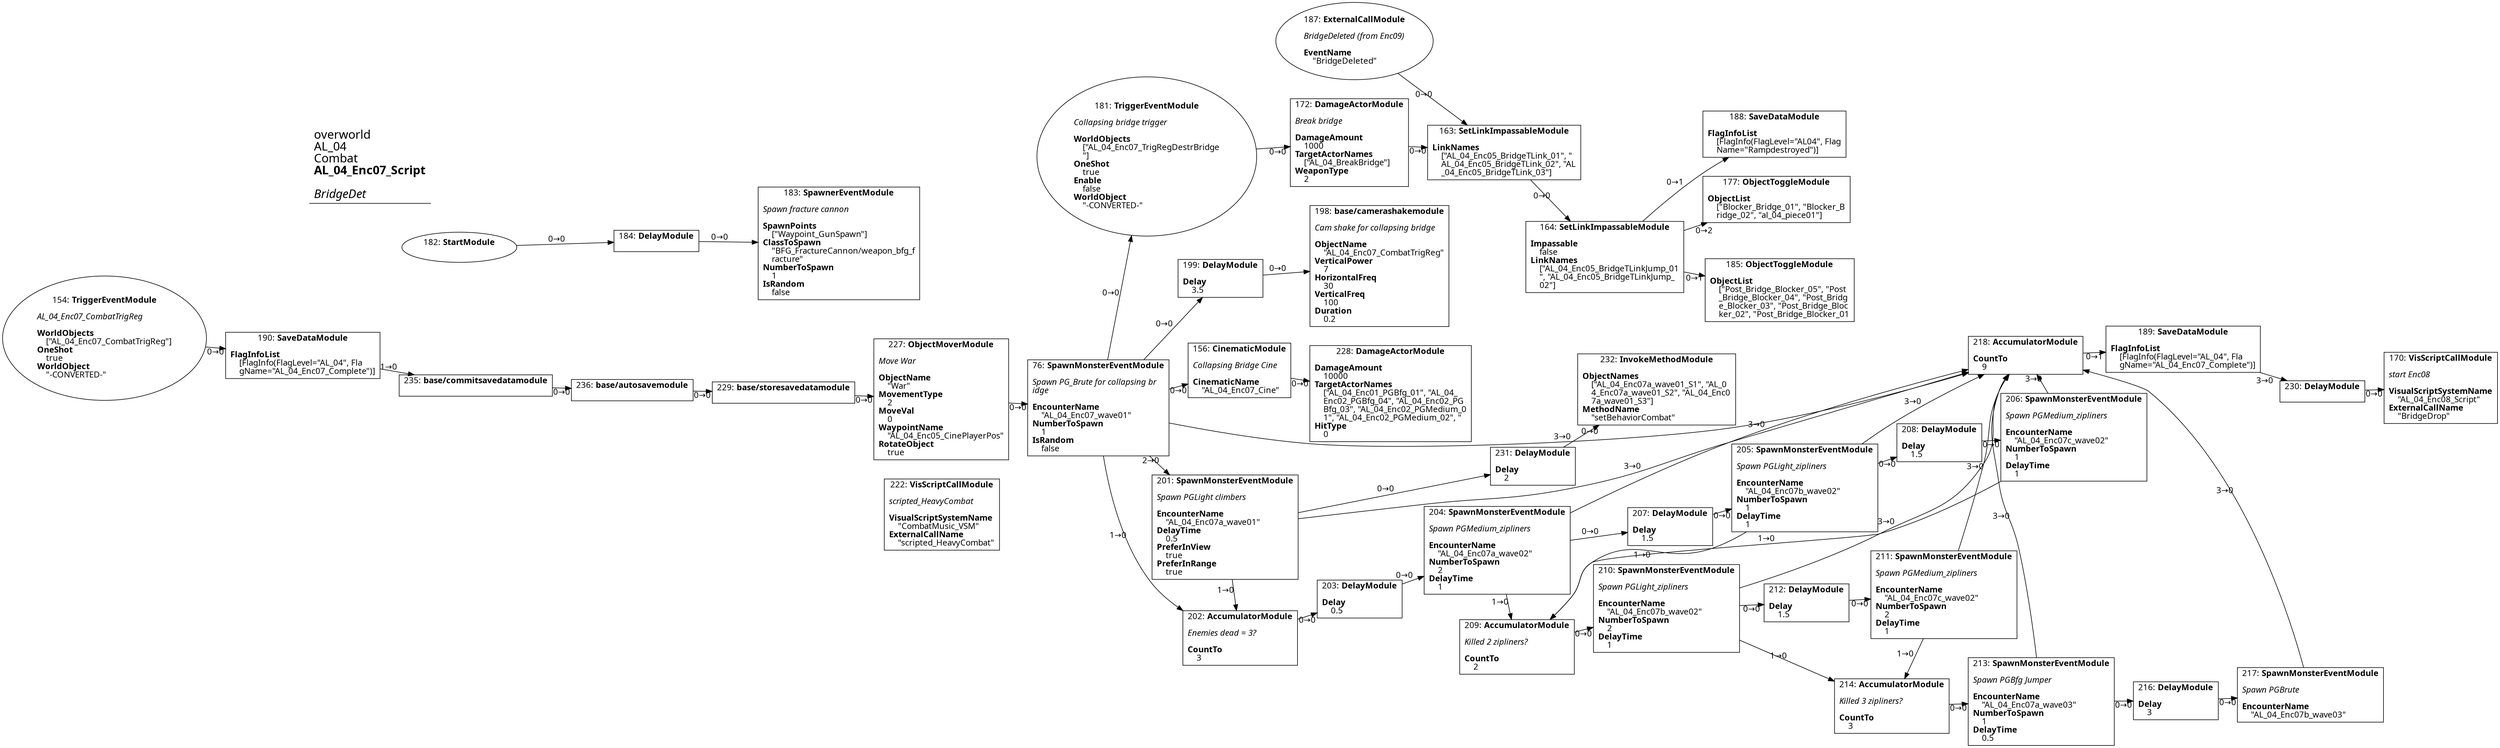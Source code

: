digraph {
    layout = fdp;
    overlap = prism;
    sep = "+16";
    splines = spline;

    node [ shape = box ];

    graph [ fontname = "Segoe UI" ];
    node [ fontname = "Segoe UI" ];
    edge [ fontname = "Segoe UI" ];

    76 [ label = <76: <b>SpawnMonsterEventModule</b><br/><br/><i>Spawn PG_Brute for collapsing br<br align="left"/>idge<br align="left"/></i><br align="left"/><b>EncounterName</b><br align="left"/>    &quot;AL_04_Enc07_wave01&quot;<br align="left"/><b>NumberToSpawn</b><br align="left"/>    1<br align="left"/><b>IsRandom</b><br align="left"/>    false<br align="left"/>> ];
    76 [ pos = "0.24000001,0.108!" ];
    76 -> 181 [ label = "0→0" ];
    76 -> 199 [ label = "0→0" ];
    76 -> 202 [ label = "1→0" ];
    76 -> 218 [ label = "3→0" ];
    76 -> 201 [ label = "2→0" ];
    76 -> 156 [ label = "0→0" ];

    154 [ label = <154: <b>TriggerEventModule</b><br/><br/><i>AL_04_Enc07_CombatTrigReg<br align="left"/></i><br align="left"/><b>WorldObjects</b><br align="left"/>    [&quot;AL_04_Enc07_CombatTrigReg&quot;]<br align="left"/><b>OneShot</b><br align="left"/>    true<br align="left"/><b>WorldObject</b><br align="left"/>    &quot;-CONVERTED-&quot;<br align="left"/>> ];
    154 [ shape = oval ]
    154 [ pos = "-1.052,0.13100001!" ];
    154 -> 190 [ label = "0→0" ];

    156 [ label = <156: <b>CinematicModule</b><br/><br/><i>Collapsing Bridge Cine<br align="left"/></i><br align="left"/><b>CinematicName</b><br align="left"/>    &quot;AL_04_Enc07_Cine&quot;<br align="left"/>> ];
    156 [ pos = "0.777,0.24200001!" ];
    156 -> 228 [ label = "0→0" ];

    163 [ label = <163: <b>SetLinkImpassableModule</b><br/><br/><b>LinkNames</b><br align="left"/>    [&quot;AL_04_Enc05_BridgeTLink_01&quot;, &quot;<br align="left"/>    AL_04_Enc05_BridgeTLink_02&quot;, &quot;AL<br align="left"/>    _04_Enc05_BridgeTLink_03&quot;]<br align="left"/>> ];
    163 [ pos = "1.2570001,0.684!" ];
    163 -> 164 [ label = "0→0" ];

    164 [ label = <164: <b>SetLinkImpassableModule</b><br/><br/><b>Impassable</b><br align="left"/>    false<br align="left"/><b>LinkNames</b><br align="left"/>    [&quot;AL_04_Enc05_BridgeTLinkJump_01<br align="left"/>    &quot;, &quot;AL_04_Enc05_BridgeTLinkJump_<br align="left"/>    02&quot;]<br align="left"/>> ];
    164 [ pos = "1.514,0.684!" ];
    164 -> 177 [ label = "0→2" ];
    164 -> 185 [ label = "0→1" ];
    164 -> 188 [ label = "0→1" ];

    170 [ label = <170: <b>VisScriptCallModule</b><br/><br/><i>start Enc08<br align="left"/></i><br align="left"/><b>VisualScriptSystemName</b><br align="left"/>    &quot;AL_04_Enc08_Script&quot;<br align="left"/><b>ExternalCallName</b><br align="left"/>    &quot;BridgeDrop&quot;<br align="left"/>> ];
    170 [ pos = "5.807,0.015000001!" ];

    172 [ label = <172: <b>DamageActorModule</b><br/><br/><i>Break bridge<br align="left"/></i><br align="left"/><b>DamageAmount</b><br align="left"/>    1000<br align="left"/><b>TargetActorNames</b><br align="left"/>    [&quot;AL_04_BreakBridge&quot;]<br align="left"/><b>WeaponType</b><br align="left"/>    2<br align="left"/>> ];
    172 [ pos = "1.0300001,0.684!" ];
    172 -> 163 [ label = "0→0" ];

    177 [ label = <177: <b>ObjectToggleModule</b><br/><br/><b>ObjectList</b><br align="left"/>    [&quot;Blocker_Bridge_01&quot;, &quot;Blocker_B<br align="left"/>    ridge_02&quot;, &quot;al_04_piece01&quot;]<br align="left"/>> ];
    177 [ pos = "1.817,0.8880001!" ];

    181 [ label = <181: <b>TriggerEventModule</b><br/><br/><i>Collapsing bridge trigger<br align="left"/></i><br align="left"/><b>WorldObjects</b><br align="left"/>    [&quot;AL_04_Enc07_TrigRegDestrBridge<br align="left"/>    &quot;]<br align="left"/><b>OneShot</b><br align="left"/>    true<br align="left"/><b>Enable</b><br align="left"/>    false<br align="left"/><b>WorldObject</b><br align="left"/>    &quot;-CONVERTED-&quot;<br align="left"/>> ];
    181 [ shape = oval ]
    181 [ pos = "0.777,0.684!" ];
    181 -> 172 [ label = "0→0" ];

    182 [ label = <182: <b>StartModule</b><br/><br/>> ];
    182 [ shape = oval ]
    182 [ pos = "-0.439,0.49800003!" ];
    182 -> 184 [ label = "0→0" ];

    183 [ label = <183: <b>SpawnerEventModule</b><br/><br/><i>Spawn fracture cannon<br align="left"/></i><br align="left"/><b>SpawnPoints</b><br align="left"/>    [&quot;Waypoint_GunSpawn&quot;]<br align="left"/><b>ClassToSpawn</b><br align="left"/>    &quot;BFG_FractureCannon/weapon_bfg_f<br align="left"/>    racture&quot;<br align="left"/><b>NumberToSpawn</b><br align="left"/>    1<br align="left"/><b>IsRandom</b><br align="left"/>    false<br align="left"/>> ];
    183 [ pos = "-0.055000003,0.49800003!" ];

    184 [ label = <184: <b>DelayModule</b><br/><br/>> ];
    184 [ pos = "-0.24900001,0.49800003!" ];
    184 -> 183 [ label = "0→0" ];

    185 [ label = <185: <b>ObjectToggleModule</b><br/><br/><b>ObjectList</b><br align="left"/>    [&quot;Post_Bridge_Blocker_05&quot;, &quot;Post<br align="left"/>    _Bridge_Blocker_04&quot;, &quot;Post_Bridg<br align="left"/>    e_Blocker_03&quot;, &quot;Post_Bridge_Bloc<br align="left"/>    ker_02&quot;, &quot;Post_Bridge_Blocker_01<br align="left"/>> ];
    185 [ pos = "1.815,0.707!" ];

    187 [ label = <187: <b>ExternalCallModule</b><br/><br/><i>BridgeDeleted (from Enc09)<br align="left"/></i><br align="left"/><b>EventName</b><br align="left"/>    &quot;BridgeDeleted&quot;<br align="left"/>> ];
    187 [ shape = oval ]
    187 [ pos = "1.029,0.79200006!" ];
    187 -> 163 [ label = "0→0" ];

    188 [ label = <188: <b>SaveDataModule</b><br/><br/><b>FlagInfoList</b><br align="left"/>    [FlagInfo(FlagLevel=&quot;AL04&quot;, Flag<br align="left"/>    Name=&quot;Rampdestroyed&quot;)]<br align="left"/>> ];
    188 [ pos = "1.8190001,1.019!" ];

    189 [ label = <189: <b>SaveDataModule</b><br/><br/><b>FlagInfoList</b><br align="left"/>    [FlagInfo(FlagLevel=&quot;AL_04&quot;, Fla<br align="left"/>    gName=&quot;AL_04_Enc07_Complete&quot;)]<br align="left"/>> ];
    189 [ pos = "5.354,0.061000004!" ];
    189 -> 230 [ label = "3→0" ];

    190 [ label = <190: <b>SaveDataModule</b><br/><br/><b>FlagInfoList</b><br align="left"/>    [FlagInfo(FlagLevel=&quot;AL_04&quot;, Fla<br align="left"/>    gName=&quot;AL_04_Enc07_Complete&quot;)]<br align="left"/>> ];
    190 [ pos = "-0.808,0.13100001!" ];
    190 -> 235 [ label = "1→0" ];

    198 [ label = <198: <b>base/camerashakemodule</b><br/><br/><i>Cam shake for collapsing bridge<br align="left"/></i><br align="left"/><b>ObjectName</b><br align="left"/>    &quot;AL_04_Enc07_CombatTrigReg&quot;<br align="left"/><b>VerticalPower</b><br align="left"/>    7<br align="left"/><b>HorizontalFreq</b><br align="left"/>    30<br align="left"/><b>VerticalFreq</b><br align="left"/>    100<br align="left"/><b>Duration</b><br align="left"/>    0.2<br align="left"/>> ];
    198 [ pos = "1.028,0.453!" ];

    199 [ label = <199: <b>DelayModule</b><br/><br/><b>Delay</b><br align="left"/>    3.5<br align="left"/>> ];
    199 [ pos = "0.777,0.453!" ];
    199 -> 198 [ label = "0→0" ];

    201 [ label = <201: <b>SpawnMonsterEventModule</b><br/><br/><i>Spawn PGLight climbers<br align="left"/></i><br align="left"/><b>EncounterName</b><br align="left"/>    &quot;AL_04_Enc07a_wave01&quot;<br align="left"/><b>DelayTime</b><br align="left"/>    0.5<br align="left"/><b>PreferInView</b><br align="left"/>    true<br align="left"/><b>PreferInRange</b><br align="left"/>    true<br align="left"/>> ];
    201 [ pos = "0.822,-0.039!" ];
    201 -> 202 [ label = "1→0" ];
    201 -> 218 [ label = "3→0" ];
    201 -> 231 [ label = "0→0" ];

    202 [ label = <202: <b>AccumulatorModule</b><br/><br/><i>Enemies dead = 3?<br align="left"/></i><br align="left"/><b>CountTo</b><br align="left"/>    3<br align="left"/>> ];
    202 [ pos = "1.116,-0.35900003!" ];
    202 -> 203 [ label = "0→0" ];

    203 [ label = <203: <b>DelayModule</b><br/><br/><b>Delay</b><br align="left"/>    0.5<br align="left"/>> ];
    203 [ pos = "1.3790001,-0.35900003!" ];
    203 -> 204 [ label = "0→0" ];

    204 [ label = <204: <b>SpawnMonsterEventModule</b><br/><br/><i>Spawn PGMedium_zipliners<br align="left"/></i><br align="left"/><b>EncounterName</b><br align="left"/>    &quot;AL_04_Enc07a_wave02&quot;<br align="left"/><b>NumberToSpawn</b><br align="left"/>    2<br align="left"/><b>DelayTime</b><br align="left"/>    1<br align="left"/>> ];
    204 [ pos = "1.5860001,-0.36!" ];
    204 -> 207 [ label = "0→0" ];
    204 -> 209 [ label = "1→0" ];
    204 -> 218 [ label = "3→0" ];

    205 [ label = <205: <b>SpawnMonsterEventModule</b><br/><br/><i>Spawn PGLight_zipliners<br align="left"/></i><br align="left"/><b>EncounterName</b><br align="left"/>    &quot;AL_04_Enc07b_wave02&quot;<br align="left"/><b>NumberToSpawn</b><br align="left"/>    1<br align="left"/><b>DelayTime</b><br align="left"/>    1<br align="left"/>> ];
    205 [ pos = "2.1130002,-0.36!" ];
    205 -> 208 [ label = "0→0" ];
    205 -> 209 [ label = "1→0" ];
    205 -> 218 [ label = "3→0" ];

    206 [ label = <206: <b>SpawnMonsterEventModule</b><br/><br/><i>Spawn PGMedium_zipliners<br align="left"/></i><br align="left"/><b>EncounterName</b><br align="left"/>    &quot;AL_04_Enc07c_wave02&quot;<br align="left"/><b>NumberToSpawn</b><br align="left"/>    1<br align="left"/><b>DelayTime</b><br align="left"/>    1<br align="left"/>> ];
    206 [ pos = "2.628,-0.35900003!" ];
    206 -> 209 [ label = "1→0" ];
    206 -> 218 [ label = "3→0" ];

    207 [ label = <207: <b>DelayModule</b><br/><br/><b>Delay</b><br align="left"/>    1.5<br align="left"/>> ];
    207 [ pos = "1.9030001,-0.36!" ];
    207 -> 205 [ label = "0→0" ];

    208 [ label = <208: <b>DelayModule</b><br/><br/><b>Delay</b><br align="left"/>    1.5<br align="left"/>> ];
    208 [ pos = "2.4050002,-0.35900003!" ];
    208 -> 206 [ label = "0→0" ];

    209 [ label = <209: <b>AccumulatorModule</b><br/><br/><i>Killed 2 zipliners?<br align="left"/></i><br align="left"/><b>CountTo</b><br align="left"/>    2<br align="left"/>> ];
    209 [ pos = "2.93,-1.138!" ];
    209 -> 210 [ label = "0→0" ];

    210 [ label = <210: <b>SpawnMonsterEventModule</b><br/><br/><i>Spawn PGLight_zipliners<br align="left"/></i><br align="left"/><b>EncounterName</b><br align="left"/>    &quot;AL_04_Enc07b_wave02&quot;<br align="left"/><b>NumberToSpawn</b><br align="left"/>    2<br align="left"/><b>DelayTime</b><br align="left"/>    1<br align="left"/>> ];
    210 [ pos = "3.1780002,-1.138!" ];
    210 -> 212 [ label = "0→0" ];
    210 -> 214 [ label = "1→0" ];
    210 -> 218 [ label = "3→0" ];

    211 [ label = <211: <b>SpawnMonsterEventModule</b><br/><br/><i>Spawn PGMedium_zipliners<br align="left"/></i><br align="left"/><b>EncounterName</b><br align="left"/>    &quot;AL_04_Enc07c_wave02&quot;<br align="left"/><b>NumberToSpawn</b><br align="left"/>    2<br align="left"/><b>DelayTime</b><br align="left"/>    1<br align="left"/>> ];
    211 [ pos = "3.821,-1.138!" ];
    211 -> 214 [ label = "1→0" ];
    211 -> 218 [ label = "3→0" ];

    212 [ label = <212: <b>DelayModule</b><br/><br/><b>Delay</b><br align="left"/>    1.5<br align="left"/>> ];
    212 [ pos = "3.5990002,-1.138!" ];
    212 -> 211 [ label = "0→0" ];

    213 [ label = <213: <b>SpawnMonsterEventModule</b><br/><br/><i>Spawn PGBfg Jumper<br align="left"/></i><br align="left"/><b>EncounterName</b><br align="left"/>    &quot;AL_04_Enc07a_wave03&quot;<br align="left"/><b>NumberToSpawn</b><br align="left"/>    1<br align="left"/><b>DelayTime</b><br align="left"/>    0.5<br align="left"/>> ];
    213 [ pos = "4.3510003,-1.702!" ];
    213 -> 216 [ label = "0→0" ];
    213 -> 218 [ label = "3→0" ];

    214 [ label = <214: <b>AccumulatorModule</b><br/><br/><i>Killed 3 zipliners?<br align="left"/></i><br align="left"/><b>CountTo</b><br align="left"/>    3<br align="left"/>> ];
    214 [ pos = "4.104,-1.702!" ];
    214 -> 213 [ label = "0→0" ];

    216 [ label = <216: <b>DelayModule</b><br/><br/><b>Delay</b><br align="left"/>    3<br align="left"/>> ];
    216 [ pos = "4.643,-1.702!" ];
    216 -> 217 [ label = "0→0" ];

    217 [ label = <217: <b>SpawnMonsterEventModule</b><br/><br/><i>Spawn PGBrute<br align="left"/></i><br align="left"/><b>EncounterName</b><br align="left"/>    &quot;AL_04_Enc07b_wave03&quot;<br align="left"/>> ];
    217 [ pos = "4.8300004,-1.702!" ];
    217 -> 218 [ label = "3→0" ];

    218 [ label = <218: <b>AccumulatorModule</b><br/><br/><b>CountTo</b><br align="left"/>    9<br align="left"/>> ];
    218 [ pos = "5.084,0.038000003!" ];
    218 -> 189 [ label = "0→1" ];

    222 [ label = <222: <b>VisScriptCallModule</b><br/><br/><i>scripted_HeavyCombat<br align="left"/></i><br align="left"/><b>VisualScriptSystemName</b><br align="left"/>    &quot;CombatMusic_VSM&quot;<br align="left"/><b>ExternalCallName</b><br align="left"/>    &quot;scripted_HeavyCombat&quot;<br align="left"/>> ];
    222 [ pos = "0.037,-0.097!" ];

    227 [ label = <227: <b>ObjectMoverModule</b><br/><br/><i>Move War<br align="left"/></i><br align="left"/><b>ObjectName</b><br align="left"/>    &quot;War&quot;<br align="left"/><b>MovementType</b><br align="left"/>    2<br align="left"/><b>MoveVal</b><br align="left"/>    0<br align="left"/><b>WaypointName</b><br align="left"/>    &quot;AL_04_Enc05_CinePlayerPos&quot;<br align="left"/><b>RotateObject</b><br align="left"/>    true<br align="left"/>> ];
    227 [ pos = "0.038000003,0.108!" ];
    227 -> 76 [ label = "0→0" ];

    228 [ label = <228: <b>DamageActorModule</b><br/><br/><b>DamageAmount</b><br align="left"/>    10000<br align="left"/><b>TargetActorNames</b><br align="left"/>    [&quot;AL_04_Enc01_PGBfg_01&quot;, &quot;AL_04_<br align="left"/>    Enc02_PGBfg_04&quot;, &quot;AL_04_Enc02_PG<br align="left"/>    Bfg_03&quot;, &quot;AL_04_Enc02_PGMedium_0<br align="left"/>    1&quot;, &quot;AL_04_Enc02_PGMedium_02&quot;, &quot;<br align="left"/><b>HitType</b><br align="left"/>    0<br align="left"/>> ];
    228 [ pos = "1.029,0.24200001!" ];

    229 [ label = <229: <b>base/storesavedatamodule</b><br/><br/>> ];
    229 [ pos = "-0.186,0.108!" ];
    229 -> 227 [ label = "0→0" ];

    230 [ label = <230: <b>DelayModule</b><br/><br/>> ];
    230 [ pos = "5.604,0.015000001!" ];
    230 -> 170 [ label = "0→0" ];

    231 [ label = <231: <b>DelayModule</b><br/><br/><b>Delay</b><br align="left"/>    2<br align="left"/>> ];
    231 [ pos = "1.414,0.045!" ];
    231 -> 232 [ label = "0→0" ];

    232 [ label = <232: <b>InvokeMethodModule</b><br/><br/><b>ObjectNames</b><br align="left"/>    [&quot;AL_04_Enc07a_wave01_S1&quot;, &quot;AL_0<br align="left"/>    4_Enc07a_wave01_S2&quot;, &quot;AL_04_Enc0<br align="left"/>    7a_wave01_S3&quot;]<br align="left"/><b>MethodName</b><br align="left"/>    &quot;setBehaviorCombat&quot;<br align="left"/>> ];
    232 [ pos = "1.6350001,0.044000003!" ];

    235 [ label = <235: <b>base/commitsavedatamodule</b><br/><br/>> ];
    235 [ pos = "-0.591,0.108!" ];
    235 -> 236 [ label = "0→0" ];

    236 [ label = <236: <b>base/autosavemodule</b><br/><br/>> ];
    236 [ pos = "-0.363,0.108!" ];
    236 -> 229 [ label = "0→0" ];

    title [ pos = "-1.0530001,1.0200001!" ];
    title [ shape = underline ];
    title [ label = <<font point-size="20">overworld<br align="left"/>AL_04<br align="left"/>Combat<br align="left"/><b>AL_04_Enc07_Script</b><br align="left"/><br/><i>BridgeDet</i><br align="left"/></font>> ];
}
